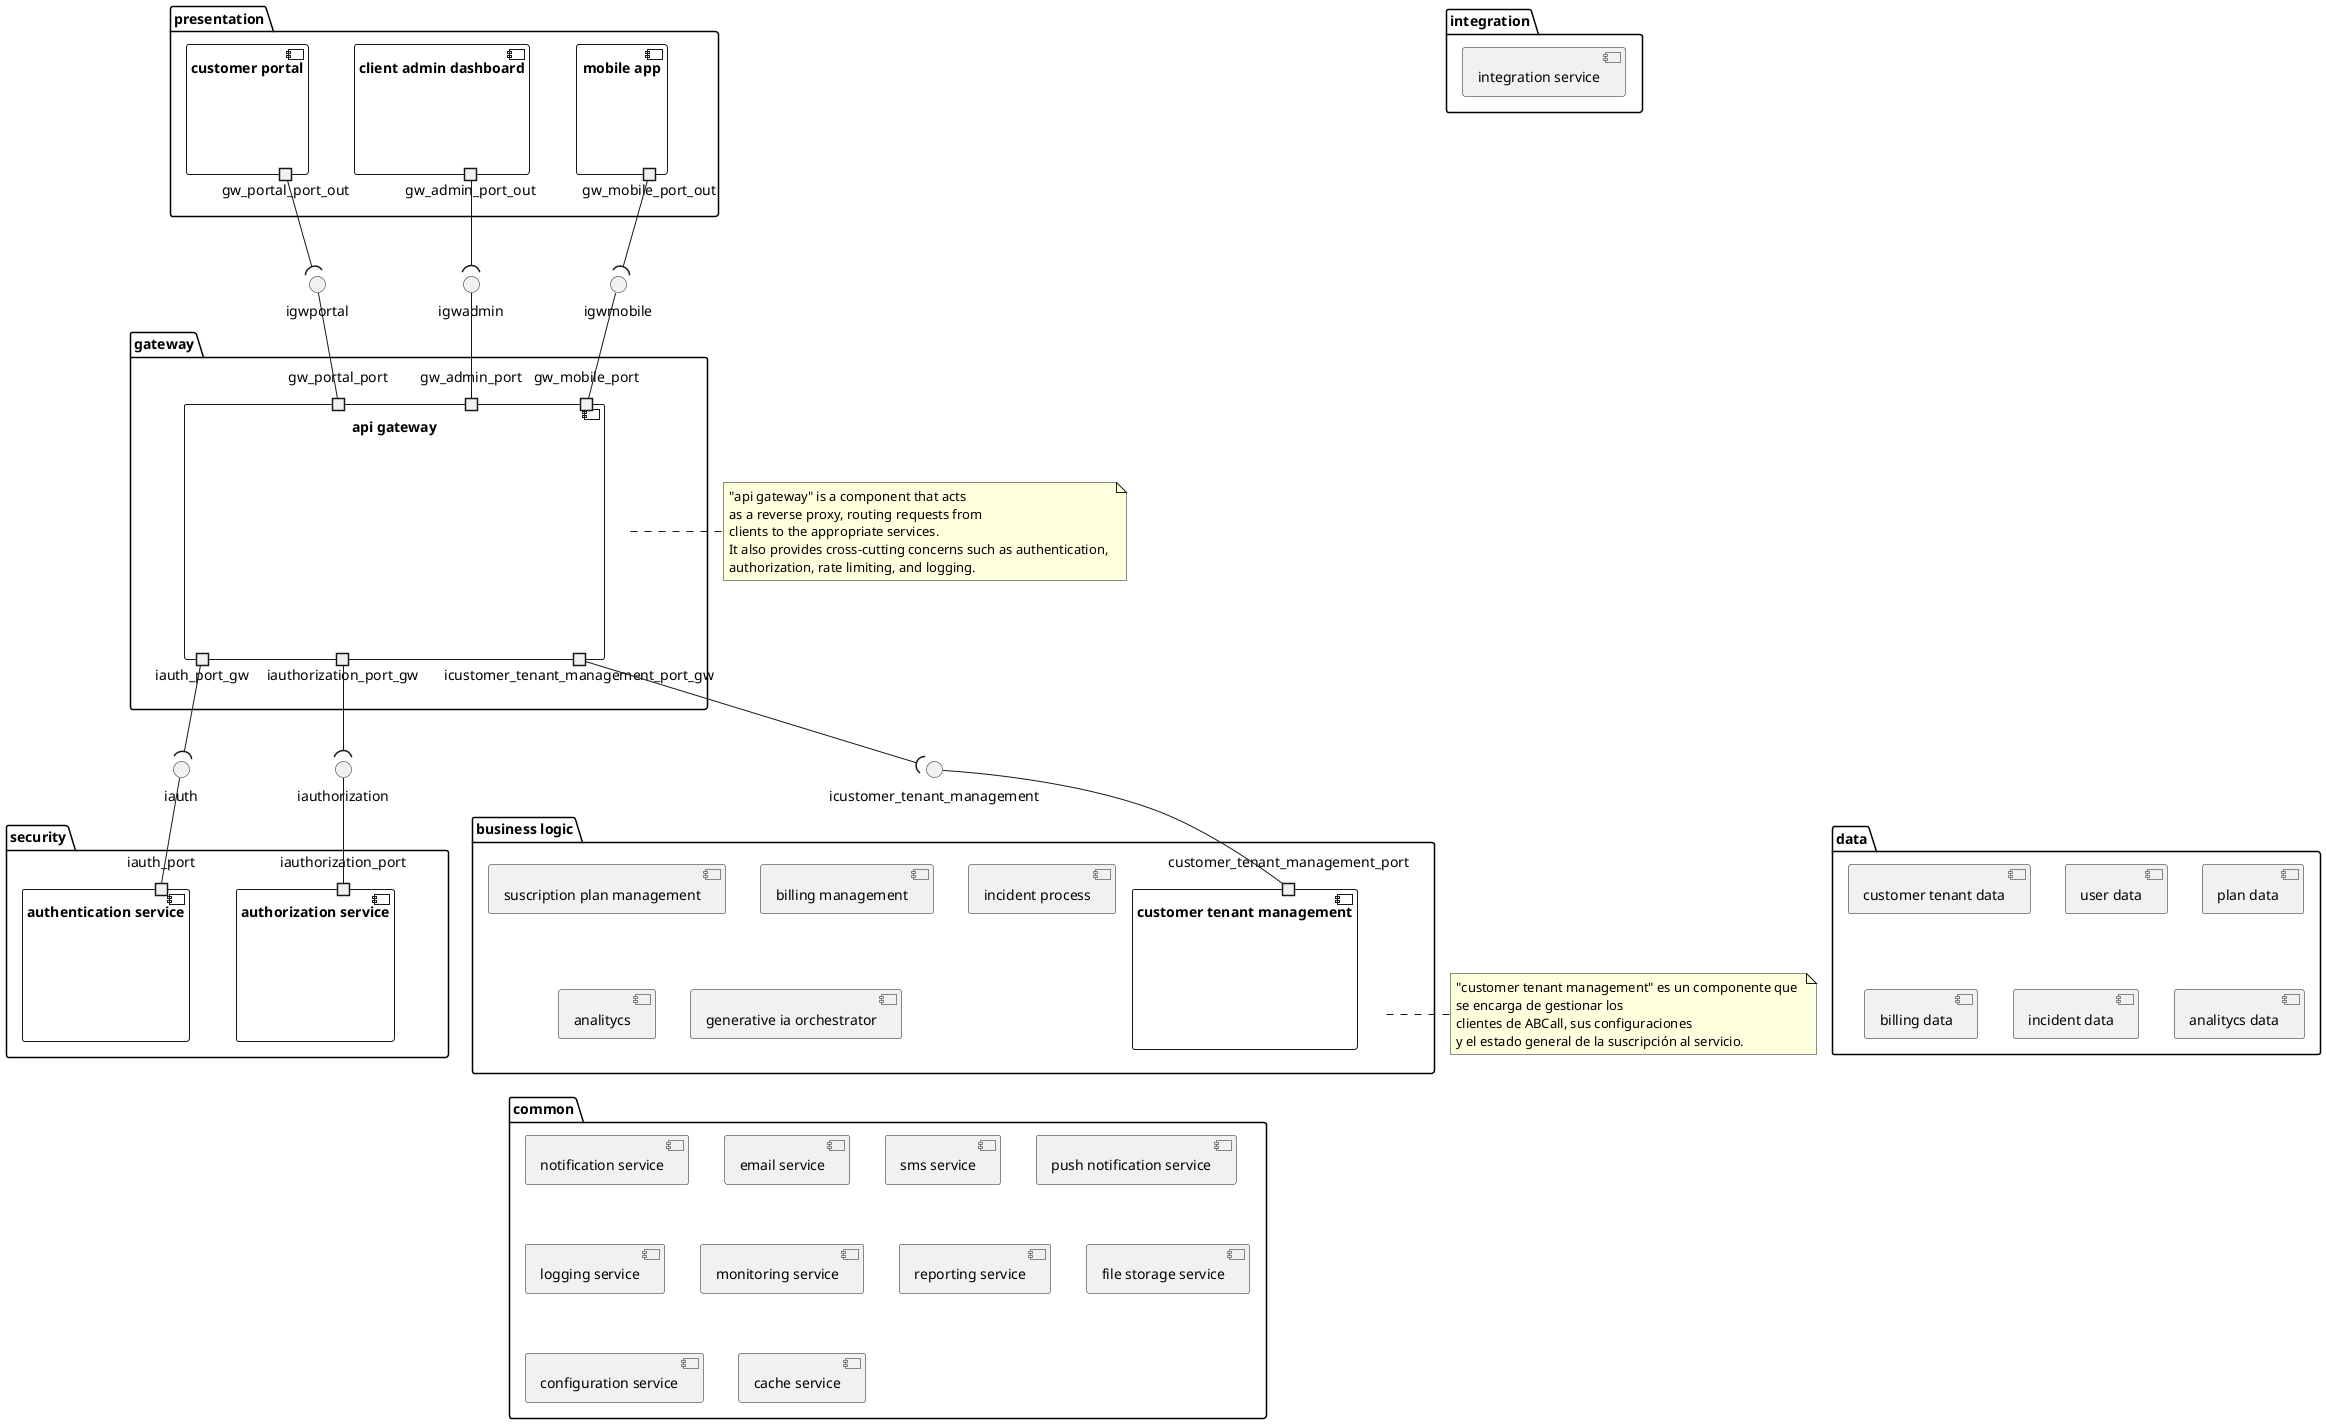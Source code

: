 @startuml
package "presentation" {
    component "customer portal"{
        portout gw_portal_port_out
    }
    component "client admin dashboard"{
        portout gw_admin_port_out
    }
    component "mobile app"{
        portout gw_mobile_port_out
    }
}





package "integration" {
    component "integration service"
}

package gateway {
    component "api gateway" {
        portin gw_portal_port
        portin gw_admin_port
        portin gw_mobile_port
        portout iauth_port_gw
        portout iauthorization_port_gw
        portout icustomer_tenant_management_port_gw
    }

}
interface igwportal
interface igwadmin
interface igwmobile

gw_portal_port -up- igwportal
gw_admin_port -up- igwadmin
gw_mobile_port -up- igwmobile

gw_portal_port_out -down-( igwportal
gw_admin_port_out -down-( igwadmin
gw_mobile_port_out -down-( igwmobile
note right of "api gateway" 
    "api gateway" is a component that acts 
    as a reverse proxy, routing requests from 
    clients to the appropriate services. 
    It also provides cross-cutting concerns such as authentication, 
    authorization, rate limiting, and logging.
end note

package security {
    component "authorization service"{
        port iauthorization_port
    }
    component "authentication service"{
        port iauth_port
    }
}
interface iauth
iauth_port -up- iauth
iauth_port_gw -down-( iauth

interface iauthorization
iauthorization_port -up- iauthorization
iauthorization_port_gw -down-( iauthorization
package "business logic" {
    component "customer tenant management"{
        portin customer_tenant_management_port

    }
    component "suscription plan management"
    component "billing management"
    component "incident process"
    component analitycs
    component "generative ia orchestrator"
}


interface icustomer_tenant_management
customer_tenant_management_port -up- icustomer_tenant_management
icustomer_tenant_management_port_gw -down-( icustomer_tenant_management

note left of "customer tenant management"
    "customer tenant management" es un componente que 
    se encarga de gestionar los 
    clientes de ABCall, sus configuraciones 
    y el estado general de la suscripción al servicio.
end note




package data {
    component "customer tenant data"
    component "user data"
    component "plan data"
    component "billing data"
    component "incident data"
    component "analitycs data"
}

package common {
    component "notification service"
    component "email service"
    component "sms service"
    component "push notification service"
    component "logging service"
    component "monitoring service"
    component "reporting service"
    component "file storage service"
    component "configuration service"
    component "cache service"
}

@enduml